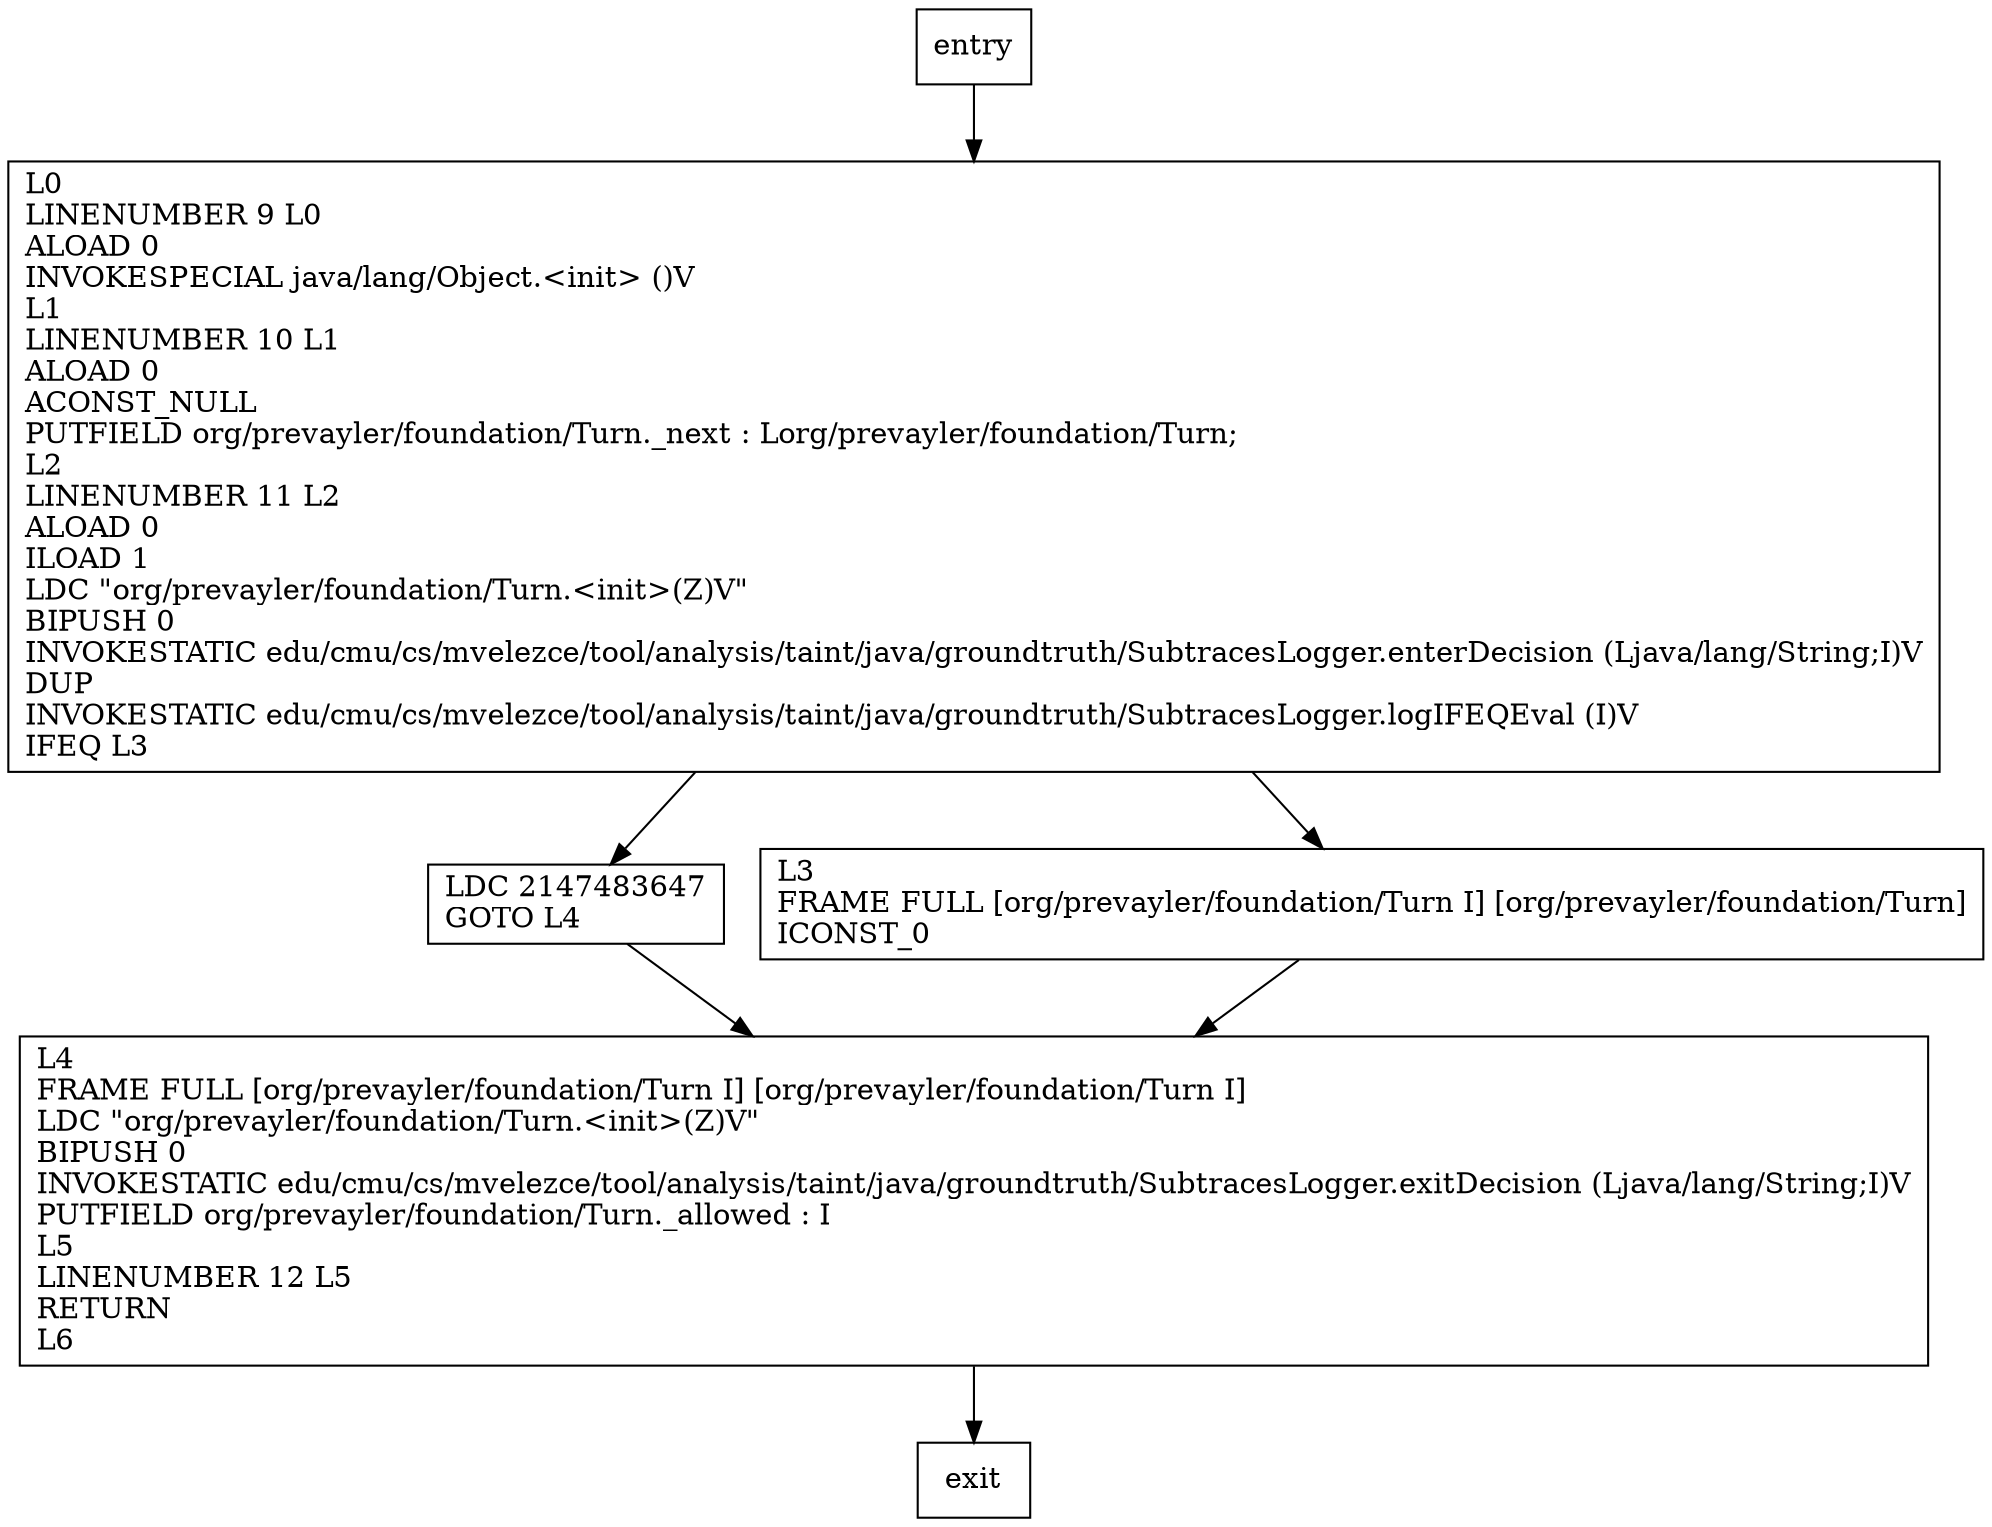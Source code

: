 digraph <init> {
node [shape=record];
1076089407 [label="L4\lFRAME FULL [org/prevayler/foundation/Turn I] [org/prevayler/foundation/Turn I]\lLDC \"org/prevayler/foundation/Turn.\<init\>(Z)V\"\lBIPUSH 0\lINVOKESTATIC edu/cmu/cs/mvelezce/tool/analysis/taint/java/groundtruth/SubtracesLogger.exitDecision (Ljava/lang/String;I)V\lPUTFIELD org/prevayler/foundation/Turn._allowed : I\lL5\lLINENUMBER 12 L5\lRETURN\lL6\l"];
907904359 [label="LDC 2147483647\lGOTO L4\l"];
1071046588 [label="L3\lFRAME FULL [org/prevayler/foundation/Turn I] [org/prevayler/foundation/Turn]\lICONST_0\l"];
1435148785 [label="L0\lLINENUMBER 9 L0\lALOAD 0\lINVOKESPECIAL java/lang/Object.\<init\> ()V\lL1\lLINENUMBER 10 L1\lALOAD 0\lACONST_NULL\lPUTFIELD org/prevayler/foundation/Turn._next : Lorg/prevayler/foundation/Turn;\lL2\lLINENUMBER 11 L2\lALOAD 0\lILOAD 1\lLDC \"org/prevayler/foundation/Turn.\<init\>(Z)V\"\lBIPUSH 0\lINVOKESTATIC edu/cmu/cs/mvelezce/tool/analysis/taint/java/groundtruth/SubtracesLogger.enterDecision (Ljava/lang/String;I)V\lDUP\lINVOKESTATIC edu/cmu/cs/mvelezce/tool/analysis/taint/java/groundtruth/SubtracesLogger.logIFEQEval (I)V\lIFEQ L3\l"];
entry;
exit;
entry -> 1435148785;
1076089407 -> exit;
907904359 -> 1076089407;
1071046588 -> 1076089407;
1435148785 -> 907904359;
1435148785 -> 1071046588;
}

